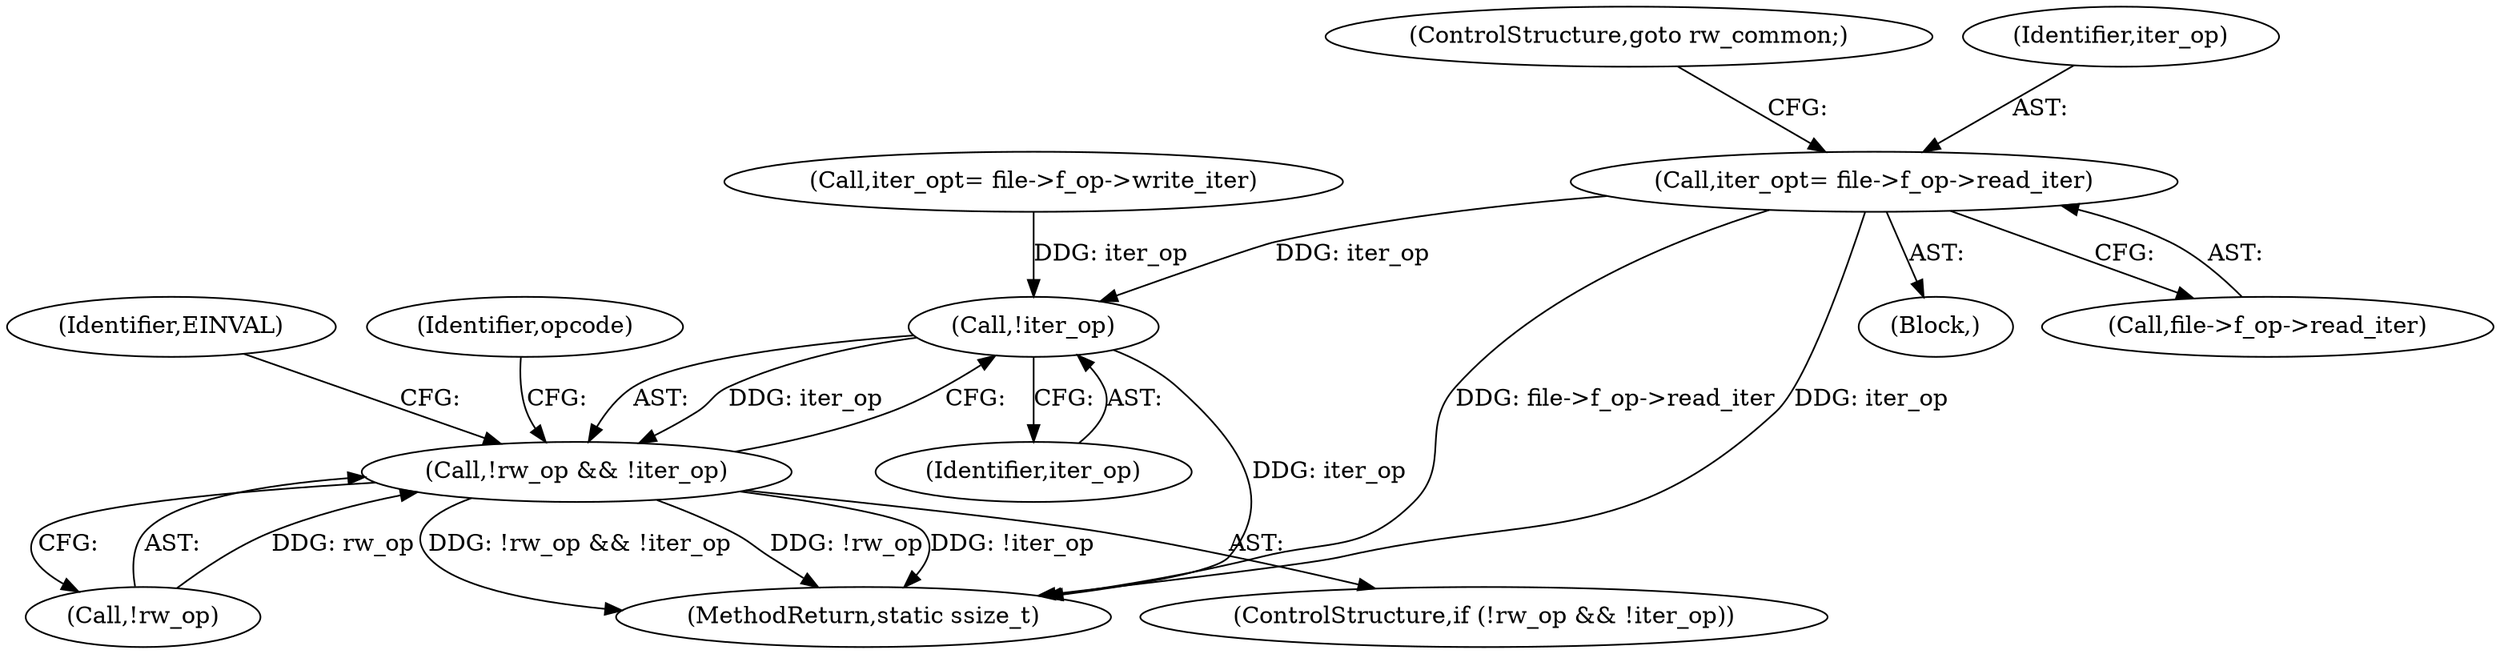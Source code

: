 digraph "0_linux_4c185ce06dca14f5cea192f5a2c981ef50663f2b@API" {
"1000146" [label="(Call,iter_op\t= file->f_op->read_iter)"];
"1000193" [label="(Call,!iter_op)"];
"1000190" [label="(Call,!rw_op && !iter_op)"];
"1000191" [label="(Call,!rw_op)"];
"1000194" [label="(Identifier,iter_op)"];
"1000193" [label="(Call,!iter_op)"];
"1000153" [label="(ControlStructure,goto rw_common;)"];
"1000394" [label="(MethodReturn,static ssize_t)"];
"1000190" [label="(Call,!rw_op && !iter_op)"];
"1000130" [label="(Block,)"];
"1000197" [label="(Identifier,EINVAL)"];
"1000146" [label="(Call,iter_op\t= file->f_op->read_iter)"];
"1000189" [label="(ControlStructure,if (!rw_op && !iter_op))"];
"1000201" [label="(Identifier,opcode)"];
"1000148" [label="(Call,file->f_op->read_iter)"];
"1000147" [label="(Identifier,iter_op)"];
"1000169" [label="(Call,iter_op\t= file->f_op->write_iter)"];
"1000146" -> "1000130"  [label="AST: "];
"1000146" -> "1000148"  [label="CFG: "];
"1000147" -> "1000146"  [label="AST: "];
"1000148" -> "1000146"  [label="AST: "];
"1000153" -> "1000146"  [label="CFG: "];
"1000146" -> "1000394"  [label="DDG: file->f_op->read_iter"];
"1000146" -> "1000394"  [label="DDG: iter_op"];
"1000146" -> "1000193"  [label="DDG: iter_op"];
"1000193" -> "1000190"  [label="AST: "];
"1000193" -> "1000194"  [label="CFG: "];
"1000194" -> "1000193"  [label="AST: "];
"1000190" -> "1000193"  [label="CFG: "];
"1000193" -> "1000394"  [label="DDG: iter_op"];
"1000193" -> "1000190"  [label="DDG: iter_op"];
"1000169" -> "1000193"  [label="DDG: iter_op"];
"1000190" -> "1000189"  [label="AST: "];
"1000190" -> "1000191"  [label="CFG: "];
"1000191" -> "1000190"  [label="AST: "];
"1000197" -> "1000190"  [label="CFG: "];
"1000201" -> "1000190"  [label="CFG: "];
"1000190" -> "1000394"  [label="DDG: !rw_op && !iter_op"];
"1000190" -> "1000394"  [label="DDG: !rw_op"];
"1000190" -> "1000394"  [label="DDG: !iter_op"];
"1000191" -> "1000190"  [label="DDG: rw_op"];
}
